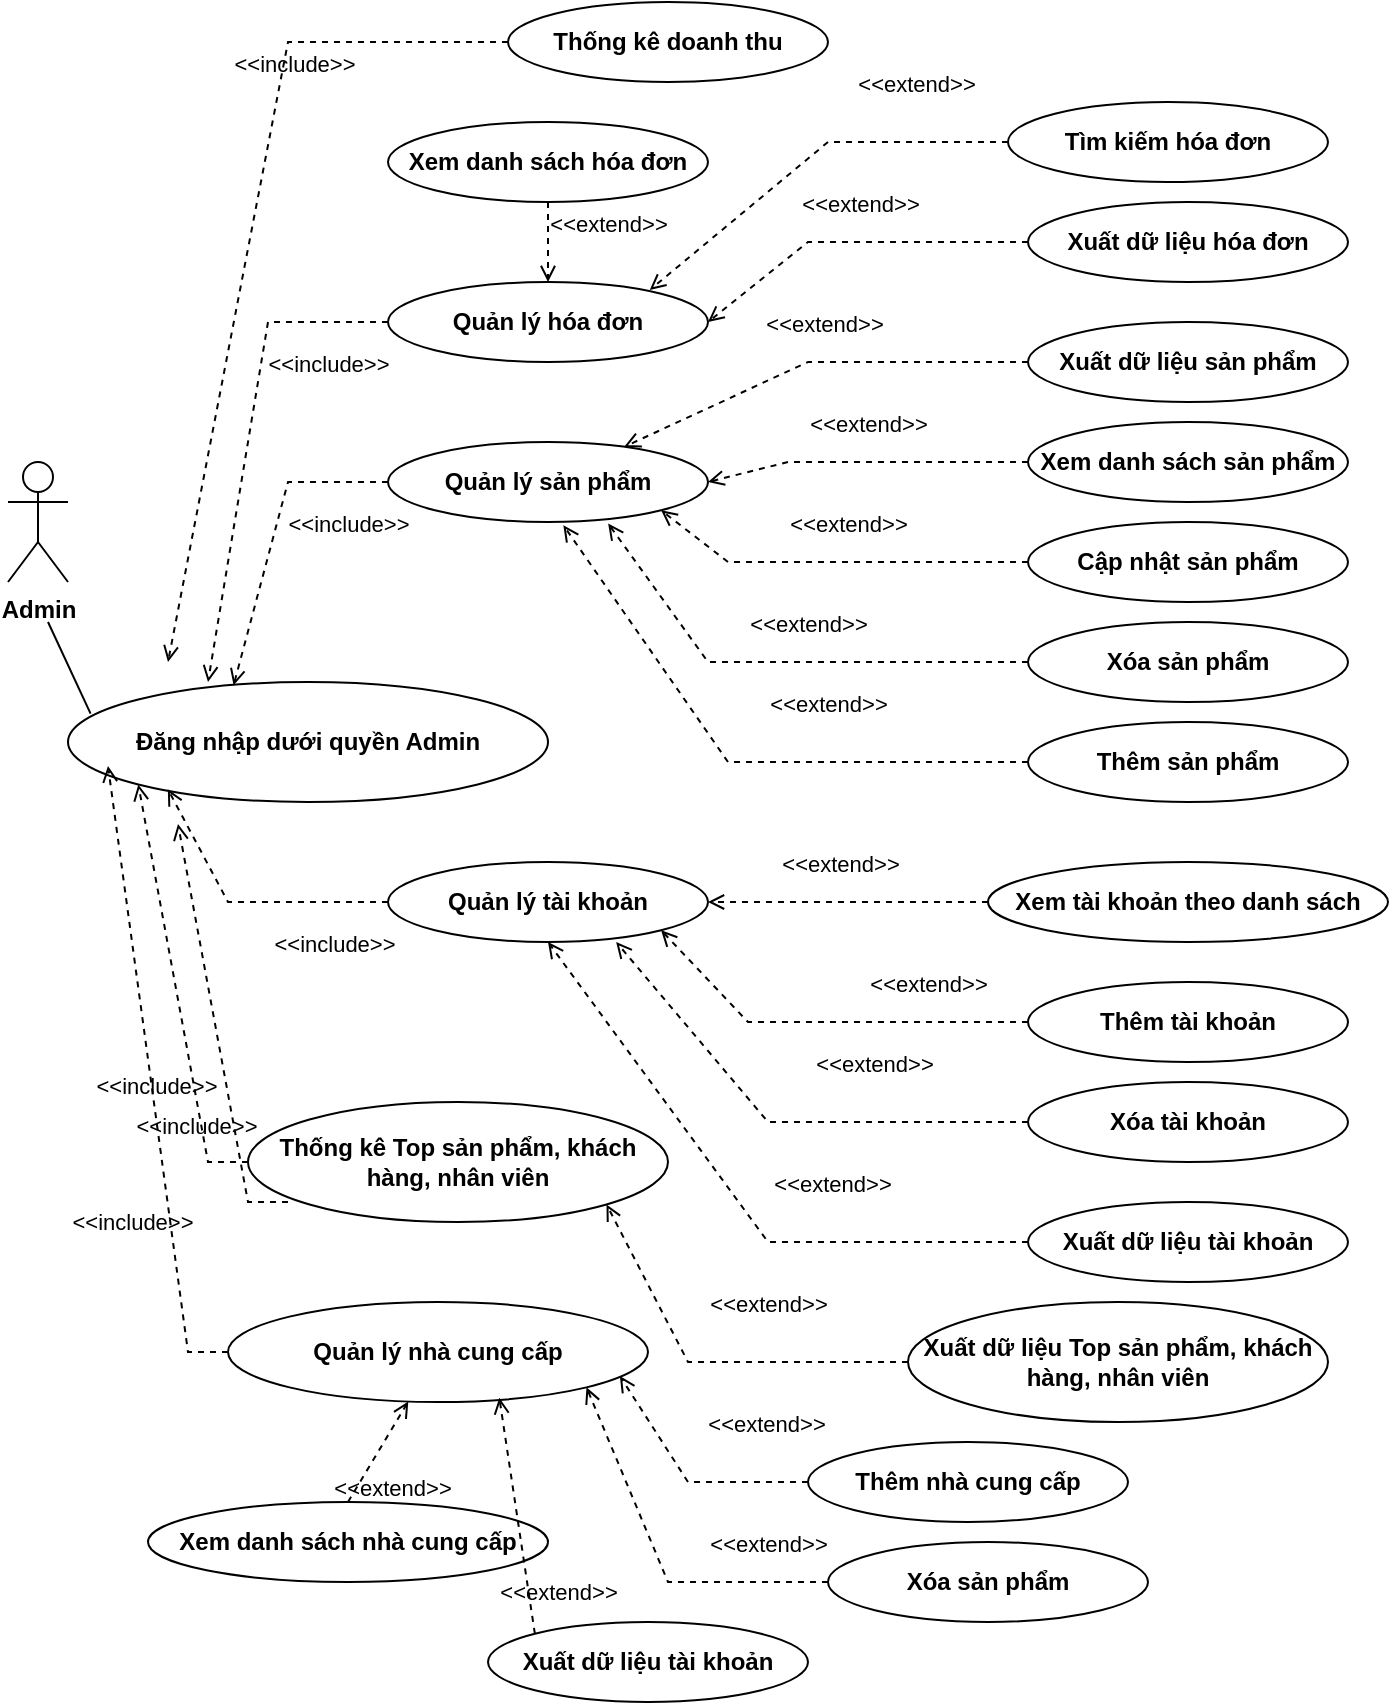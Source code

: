 <mxfile version="21.4.0" type="device">
  <diagram name="Page-1" id="_bJBE1ez3kFCPR49lAYT">
    <mxGraphModel dx="1295" dy="758" grid="1" gridSize="10" guides="1" tooltips="1" connect="1" arrows="1" fold="1" page="1" pageScale="1" pageWidth="850" pageHeight="1100" math="0" shadow="0">
      <root>
        <mxCell id="0" />
        <mxCell id="1" parent="0" />
        <mxCell id="AV-H8MOa8y1JzyoUnfCQ-1" value="Admin" style="shape=umlActor;verticalLabelPosition=bottom;verticalAlign=top;html=1;fontStyle=1;fillColor=none;" parent="1" vertex="1">
          <mxGeometry x="50" y="270" width="30" height="60" as="geometry" />
        </mxCell>
        <mxCell id="AV-H8MOa8y1JzyoUnfCQ-2" value="Đăng nhập dưới quyền Admin" style="ellipse;whiteSpace=wrap;html=1;fontStyle=1;fillColor=none;" parent="1" vertex="1">
          <mxGeometry x="80" y="380" width="240" height="60" as="geometry" />
        </mxCell>
        <mxCell id="AV-H8MOa8y1JzyoUnfCQ-3" value="Xem danh sách hóa đơn" style="ellipse;whiteSpace=wrap;html=1;fontStyle=1;fillColor=none;" parent="1" vertex="1">
          <mxGeometry x="240" y="100" width="160" height="40" as="geometry" />
        </mxCell>
        <mxCell id="AV-H8MOa8y1JzyoUnfCQ-4" value="Quản lý hóa đơn" style="ellipse;whiteSpace=wrap;html=1;fontStyle=1;fillColor=none;" parent="1" vertex="1">
          <mxGeometry x="240" y="180" width="160" height="40" as="geometry" />
        </mxCell>
        <mxCell id="AV-H8MOa8y1JzyoUnfCQ-5" value="Quản lý sản phẩm" style="ellipse;whiteSpace=wrap;html=1;fontStyle=1;fillColor=none;" parent="1" vertex="1">
          <mxGeometry x="240" y="260" width="160" height="40" as="geometry" />
        </mxCell>
        <mxCell id="AV-H8MOa8y1JzyoUnfCQ-6" value="Quản lý tài khoản" style="ellipse;whiteSpace=wrap;html=1;fontStyle=1;fillColor=none;" parent="1" vertex="1">
          <mxGeometry x="240" y="470" width="160" height="40" as="geometry" />
        </mxCell>
        <mxCell id="AV-H8MOa8y1JzyoUnfCQ-7" value="Thống kê Top sản phẩm, khách hàng, nhân viên" style="ellipse;whiteSpace=wrap;html=1;fontStyle=1;fillColor=none;" parent="1" vertex="1">
          <mxGeometry x="170" y="590" width="210" height="60" as="geometry" />
        </mxCell>
        <mxCell id="AV-H8MOa8y1JzyoUnfCQ-8" value="Tìm kiếm hóa đơn" style="ellipse;whiteSpace=wrap;html=1;fontStyle=1;fillColor=none;" parent="1" vertex="1">
          <mxGeometry x="550" y="90" width="160" height="40" as="geometry" />
        </mxCell>
        <mxCell id="AV-H8MOa8y1JzyoUnfCQ-10" value="Xuất dữ liệu hóa đơn" style="ellipse;whiteSpace=wrap;html=1;fontStyle=1;fillColor=none;" parent="1" vertex="1">
          <mxGeometry x="560" y="140" width="160" height="40" as="geometry" />
        </mxCell>
        <mxCell id="AV-H8MOa8y1JzyoUnfCQ-11" value="Xem danh sách sản phẩm" style="ellipse;whiteSpace=wrap;html=1;fontStyle=1;fillColor=none;" parent="1" vertex="1">
          <mxGeometry x="560" y="250" width="160" height="40" as="geometry" />
        </mxCell>
        <mxCell id="AV-H8MOa8y1JzyoUnfCQ-12" value="Cập nhật sản phẩm" style="ellipse;whiteSpace=wrap;html=1;fontStyle=1;fillColor=none;" parent="1" vertex="1">
          <mxGeometry x="560" y="300" width="160" height="40" as="geometry" />
        </mxCell>
        <mxCell id="AV-H8MOa8y1JzyoUnfCQ-13" value="Xóa sản phẩm" style="ellipse;whiteSpace=wrap;html=1;fontStyle=1;fillColor=none;" parent="1" vertex="1">
          <mxGeometry x="560" y="350" width="160" height="40" as="geometry" />
        </mxCell>
        <mxCell id="AV-H8MOa8y1JzyoUnfCQ-14" value="Thêm sản phẩm" style="ellipse;whiteSpace=wrap;html=1;fontStyle=1;fillColor=none;" parent="1" vertex="1">
          <mxGeometry x="560" y="400" width="160" height="40" as="geometry" />
        </mxCell>
        <mxCell id="AV-H8MOa8y1JzyoUnfCQ-16" value="Xem tài khoản theo danh sách" style="ellipse;whiteSpace=wrap;html=1;fontStyle=1;fillColor=none;" parent="1" vertex="1">
          <mxGeometry x="540" y="470" width="200" height="40" as="geometry" />
        </mxCell>
        <mxCell id="AV-H8MOa8y1JzyoUnfCQ-18" value="Thêm tài khoản" style="ellipse;whiteSpace=wrap;html=1;fontStyle=1;fillColor=none;" parent="1" vertex="1">
          <mxGeometry x="560" y="530" width="160" height="40" as="geometry" />
        </mxCell>
        <mxCell id="AV-H8MOa8y1JzyoUnfCQ-19" value="Xóa tài khoản" style="ellipse;whiteSpace=wrap;html=1;fontStyle=1;fillColor=none;" parent="1" vertex="1">
          <mxGeometry x="560" y="580" width="160" height="40" as="geometry" />
        </mxCell>
        <mxCell id="AV-H8MOa8y1JzyoUnfCQ-20" value="" style="endArrow=none;html=1;rounded=0;entryX=0.047;entryY=0.263;entryDx=0;entryDy=0;fillColor=none;entryPerimeter=0;" parent="1" target="AV-H8MOa8y1JzyoUnfCQ-2" edge="1">
          <mxGeometry width="50" height="50" relative="1" as="geometry">
            <mxPoint x="70" y="350" as="sourcePoint" />
            <mxPoint x="260" y="260" as="targetPoint" />
          </mxGeometry>
        </mxCell>
        <mxCell id="AV-H8MOa8y1JzyoUnfCQ-21" value="&amp;lt;&amp;lt;include&amp;gt;&amp;gt;" style="html=1;verticalAlign=bottom;labelBackgroundColor=none;endArrow=open;endFill=0;dashed=1;rounded=0;exitX=0;exitY=0.5;exitDx=0;exitDy=0;entryX=0;entryY=1;entryDx=0;entryDy=0;fillColor=none;" parent="1" source="AV-H8MOa8y1JzyoUnfCQ-7" target="AV-H8MOa8y1JzyoUnfCQ-2" edge="1">
          <mxGeometry x="-0.498" y="20" width="160" relative="1" as="geometry">
            <mxPoint x="70" y="90" as="sourcePoint" />
            <mxPoint x="230" y="90" as="targetPoint" />
            <Array as="points">
              <mxPoint x="150" y="620" />
            </Array>
            <mxPoint as="offset" />
          </mxGeometry>
        </mxCell>
        <mxCell id="AV-H8MOa8y1JzyoUnfCQ-22" value="&amp;lt;&amp;lt;include&amp;gt;&amp;gt;" style="html=1;verticalAlign=bottom;labelBackgroundColor=none;endArrow=open;endFill=0;dashed=1;rounded=0;entryX=0.208;entryY=0.893;entryDx=0;entryDy=0;exitX=0;exitY=0.5;exitDx=0;exitDy=0;entryPerimeter=0;fillColor=none;" parent="1" source="AV-H8MOa8y1JzyoUnfCQ-6" target="AV-H8MOa8y1JzyoUnfCQ-2" edge="1">
          <mxGeometry x="-0.619" y="30" width="160" relative="1" as="geometry">
            <mxPoint x="230" y="470" as="sourcePoint" />
            <mxPoint x="390" y="470" as="targetPoint" />
            <Array as="points">
              <mxPoint x="160" y="490" />
            </Array>
            <mxPoint as="offset" />
          </mxGeometry>
        </mxCell>
        <mxCell id="AV-H8MOa8y1JzyoUnfCQ-23" value="&amp;lt;&amp;lt;include&amp;gt;&amp;gt;" style="html=1;verticalAlign=bottom;labelBackgroundColor=none;endArrow=open;endFill=0;dashed=1;rounded=0;entryX=0.345;entryY=0.027;entryDx=0;entryDy=0;entryPerimeter=0;exitX=0;exitY=0.5;exitDx=0;exitDy=0;fillColor=none;" parent="1" source="AV-H8MOa8y1JzyoUnfCQ-5" target="AV-H8MOa8y1JzyoUnfCQ-2" edge="1">
          <mxGeometry x="-0.742" y="30" width="160" relative="1" as="geometry">
            <mxPoint x="70" y="200" as="sourcePoint" />
            <mxPoint x="230" y="200" as="targetPoint" />
            <Array as="points">
              <mxPoint x="190" y="280" />
            </Array>
            <mxPoint as="offset" />
          </mxGeometry>
        </mxCell>
        <mxCell id="AV-H8MOa8y1JzyoUnfCQ-24" value="&amp;lt;&amp;lt;include&amp;gt;&amp;gt;" style="html=1;verticalAlign=bottom;labelBackgroundColor=none;endArrow=open;endFill=0;dashed=1;rounded=0;exitX=0;exitY=0.5;exitDx=0;exitDy=0;fillColor=none;" parent="1" source="AV-H8MOa8y1JzyoUnfCQ-4" edge="1">
          <mxGeometry x="-0.753" y="30" width="160" relative="1" as="geometry">
            <mxPoint x="130" y="140" as="sourcePoint" />
            <mxPoint x="150" y="380" as="targetPoint" />
            <Array as="points">
              <mxPoint x="180" y="200" />
            </Array>
            <mxPoint as="offset" />
          </mxGeometry>
        </mxCell>
        <mxCell id="AV-H8MOa8y1JzyoUnfCQ-25" value="&amp;lt;&amp;lt;extend&amp;gt;&amp;gt;" style="html=1;verticalAlign=bottom;labelBackgroundColor=none;endArrow=open;endFill=0;dashed=1;rounded=0;exitX=0.5;exitY=1;exitDx=0;exitDy=0;entryX=0.5;entryY=0;entryDx=0;entryDy=0;fillColor=none;" parent="1" source="AV-H8MOa8y1JzyoUnfCQ-3" target="AV-H8MOa8y1JzyoUnfCQ-4" edge="1">
          <mxGeometry y="30" width="160" relative="1" as="geometry">
            <mxPoint x="420" y="140" as="sourcePoint" />
            <mxPoint x="580" y="140" as="targetPoint" />
            <mxPoint as="offset" />
          </mxGeometry>
        </mxCell>
        <mxCell id="AV-H8MOa8y1JzyoUnfCQ-26" value="&amp;lt;&amp;lt;extend&amp;gt;&amp;gt;" style="html=1;verticalAlign=bottom;labelBackgroundColor=none;endArrow=open;endFill=0;dashed=1;rounded=0;exitX=0;exitY=0.5;exitDx=0;exitDy=0;entryX=0.818;entryY=0.1;entryDx=0;entryDy=0;entryPerimeter=0;fillColor=none;" parent="1" source="AV-H8MOa8y1JzyoUnfCQ-8" target="AV-H8MOa8y1JzyoUnfCQ-4" edge="1">
          <mxGeometry x="-0.554" y="-20" width="160" relative="1" as="geometry">
            <mxPoint x="390" y="200" as="sourcePoint" />
            <mxPoint x="550" y="200" as="targetPoint" />
            <Array as="points">
              <mxPoint x="460" y="110" />
            </Array>
            <mxPoint as="offset" />
          </mxGeometry>
        </mxCell>
        <mxCell id="AV-H8MOa8y1JzyoUnfCQ-29" value="&amp;lt;&amp;lt;extend&amp;gt;&amp;gt;" style="html=1;verticalAlign=bottom;labelBackgroundColor=none;endArrow=open;endFill=0;dashed=1;rounded=0;exitX=0;exitY=0.5;exitDx=0;exitDy=0;entryX=1;entryY=0.5;entryDx=0;entryDy=0;fillColor=none;" parent="1" source="AV-H8MOa8y1JzyoUnfCQ-10" target="AV-H8MOa8y1JzyoUnfCQ-4" edge="1">
          <mxGeometry x="-0.036" y="-10" width="160" relative="1" as="geometry">
            <mxPoint x="400" y="220" as="sourcePoint" />
            <mxPoint x="560" y="220" as="targetPoint" />
            <Array as="points">
              <mxPoint x="450" y="160" />
            </Array>
            <mxPoint as="offset" />
          </mxGeometry>
        </mxCell>
        <mxCell id="AV-H8MOa8y1JzyoUnfCQ-30" value="&amp;lt;&amp;lt;extend&amp;gt;&amp;gt;" style="html=1;verticalAlign=bottom;labelBackgroundColor=none;endArrow=open;endFill=0;dashed=1;rounded=0;exitX=0;exitY=0.5;exitDx=0;exitDy=0;entryX=1;entryY=0.5;entryDx=0;entryDy=0;fillColor=none;" parent="1" source="AV-H8MOa8y1JzyoUnfCQ-11" target="AV-H8MOa8y1JzyoUnfCQ-5" edge="1">
          <mxGeometry x="-0.008" y="-10" width="160" relative="1" as="geometry">
            <mxPoint x="380" y="320" as="sourcePoint" />
            <mxPoint x="540" y="320" as="targetPoint" />
            <Array as="points">
              <mxPoint x="440" y="270" />
            </Array>
            <mxPoint as="offset" />
          </mxGeometry>
        </mxCell>
        <mxCell id="AV-H8MOa8y1JzyoUnfCQ-31" value="&amp;lt;&amp;lt;extend&amp;gt;&amp;gt;" style="html=1;verticalAlign=bottom;labelBackgroundColor=none;endArrow=open;endFill=0;dashed=1;rounded=0;entryX=1;entryY=1;entryDx=0;entryDy=0;exitX=0;exitY=0.5;exitDx=0;exitDy=0;fillColor=none;" parent="1" source="AV-H8MOa8y1JzyoUnfCQ-12" target="AV-H8MOa8y1JzyoUnfCQ-5" edge="1">
          <mxGeometry x="-0.064" y="-10" width="160" relative="1" as="geometry">
            <mxPoint x="430" y="310" as="sourcePoint" />
            <mxPoint x="590" y="310" as="targetPoint" />
            <Array as="points">
              <mxPoint x="410" y="320" />
            </Array>
            <mxPoint as="offset" />
          </mxGeometry>
        </mxCell>
        <mxCell id="AV-H8MOa8y1JzyoUnfCQ-32" value="&amp;lt;&amp;lt;extend&amp;gt;&amp;gt;" style="html=1;verticalAlign=bottom;labelBackgroundColor=none;endArrow=open;endFill=0;dashed=1;rounded=0;exitX=0;exitY=0.5;exitDx=0;exitDy=0;entryX=0.688;entryY=1.02;entryDx=0;entryDy=0;entryPerimeter=0;fillColor=none;" parent="1" source="AV-H8MOa8y1JzyoUnfCQ-13" target="AV-H8MOa8y1JzyoUnfCQ-5" edge="1">
          <mxGeometry x="-0.103" y="-10" width="160" relative="1" as="geometry">
            <mxPoint x="410" y="350" as="sourcePoint" />
            <mxPoint x="570" y="350" as="targetPoint" />
            <Array as="points">
              <mxPoint x="400" y="370" />
            </Array>
            <mxPoint as="offset" />
          </mxGeometry>
        </mxCell>
        <mxCell id="AV-H8MOa8y1JzyoUnfCQ-33" value="&amp;lt;&amp;lt;extend&amp;gt;&amp;gt;" style="html=1;verticalAlign=bottom;labelBackgroundColor=none;endArrow=open;endFill=0;dashed=1;rounded=0;entryX=0.548;entryY=1.04;entryDx=0;entryDy=0;entryPerimeter=0;exitX=0;exitY=0.5;exitDx=0;exitDy=0;fillColor=none;" parent="1" source="AV-H8MOa8y1JzyoUnfCQ-14" target="AV-H8MOa8y1JzyoUnfCQ-5" edge="1">
          <mxGeometry x="-0.32" y="-20" width="160" relative="1" as="geometry">
            <mxPoint x="410" y="410" as="sourcePoint" />
            <mxPoint x="570" y="410" as="targetPoint" />
            <Array as="points">
              <mxPoint x="410" y="420" />
            </Array>
            <mxPoint as="offset" />
          </mxGeometry>
        </mxCell>
        <mxCell id="AV-H8MOa8y1JzyoUnfCQ-34" value="&amp;lt;&amp;lt;extend&amp;gt;&amp;gt;" style="html=1;verticalAlign=bottom;labelBackgroundColor=none;endArrow=open;endFill=0;dashed=1;rounded=0;exitX=0;exitY=0.5;exitDx=0;exitDy=0;entryX=1;entryY=0.5;entryDx=0;entryDy=0;fillColor=none;" parent="1" source="AV-H8MOa8y1JzyoUnfCQ-16" target="AV-H8MOa8y1JzyoUnfCQ-6" edge="1">
          <mxGeometry x="0.055" y="-10" width="160" relative="1" as="geometry">
            <mxPoint x="410" y="480" as="sourcePoint" />
            <mxPoint x="570" y="480" as="targetPoint" />
            <Array as="points" />
            <mxPoint as="offset" />
          </mxGeometry>
        </mxCell>
        <mxCell id="AV-H8MOa8y1JzyoUnfCQ-36" value="&amp;lt;&amp;lt;extend&amp;gt;&amp;gt;" style="html=1;verticalAlign=bottom;labelBackgroundColor=none;endArrow=open;endFill=0;dashed=1;rounded=0;entryX=1;entryY=1;entryDx=0;entryDy=0;exitX=0;exitY=0.5;exitDx=0;exitDy=0;fillColor=none;" parent="1" source="AV-H8MOa8y1JzyoUnfCQ-18" target="AV-H8MOa8y1JzyoUnfCQ-6" edge="1">
          <mxGeometry x="-0.506" y="-10" width="160" relative="1" as="geometry">
            <mxPoint x="460" y="580" as="sourcePoint" />
            <mxPoint x="570" y="550" as="targetPoint" />
            <Array as="points">
              <mxPoint x="420" y="550" />
            </Array>
            <mxPoint as="offset" />
          </mxGeometry>
        </mxCell>
        <mxCell id="AV-H8MOa8y1JzyoUnfCQ-37" value="&amp;lt;&amp;lt;extend&amp;gt;&amp;gt;" style="html=1;verticalAlign=bottom;labelBackgroundColor=none;endArrow=open;endFill=0;dashed=1;rounded=0;entryX=0.713;entryY=1;entryDx=0;entryDy=0;entryPerimeter=0;exitX=0;exitY=0.5;exitDx=0;exitDy=0;fillColor=none;" parent="1" source="AV-H8MOa8y1JzyoUnfCQ-19" target="AV-H8MOa8y1JzyoUnfCQ-6" edge="1">
          <mxGeometry x="-0.377" y="-20" width="160" relative="1" as="geometry">
            <mxPoint x="400" y="670" as="sourcePoint" />
            <mxPoint x="560" y="670" as="targetPoint" />
            <Array as="points">
              <mxPoint x="430" y="600" />
            </Array>
            <mxPoint as="offset" />
          </mxGeometry>
        </mxCell>
        <mxCell id="MPR_dnVbgcJIMktKGhZn-1" value="Xuất dữ liệu tài khoản" style="ellipse;whiteSpace=wrap;html=1;fontStyle=1;fillColor=none;" vertex="1" parent="1">
          <mxGeometry x="560" y="640" width="160" height="40" as="geometry" />
        </mxCell>
        <mxCell id="MPR_dnVbgcJIMktKGhZn-2" value="&amp;lt;&amp;lt;extend&amp;gt;&amp;gt;" style="html=1;verticalAlign=bottom;labelBackgroundColor=none;endArrow=open;endFill=0;dashed=1;rounded=0;entryX=0.5;entryY=1;entryDx=0;entryDy=0;exitX=0;exitY=0.5;exitDx=0;exitDy=0;fillColor=none;" edge="1" parent="1" source="MPR_dnVbgcJIMktKGhZn-1" target="AV-H8MOa8y1JzyoUnfCQ-6">
          <mxGeometry x="-0.377" y="-20" width="160" relative="1" as="geometry">
            <mxPoint x="560" y="680" as="sourcePoint" />
            <mxPoint x="354" y="570" as="targetPoint" />
            <Array as="points">
              <mxPoint x="430" y="660" />
            </Array>
            <mxPoint as="offset" />
          </mxGeometry>
        </mxCell>
        <mxCell id="MPR_dnVbgcJIMktKGhZn-5" value="Thống kê doanh thu" style="ellipse;whiteSpace=wrap;html=1;fontStyle=1;fillColor=none;" vertex="1" parent="1">
          <mxGeometry x="300" y="40" width="160" height="40" as="geometry" />
        </mxCell>
        <mxCell id="MPR_dnVbgcJIMktKGhZn-6" value="&amp;lt;&amp;lt;include&amp;gt;&amp;gt;" style="html=1;verticalAlign=bottom;labelBackgroundColor=none;endArrow=open;endFill=0;dashed=1;rounded=0;exitX=0;exitY=0.5;exitDx=0;exitDy=0;fillColor=none;" edge="1" parent="1" source="MPR_dnVbgcJIMktKGhZn-5">
          <mxGeometry x="-0.498" y="20" width="160" relative="1" as="geometry">
            <mxPoint x="240" y="-10" as="sourcePoint" />
            <mxPoint x="130" y="370" as="targetPoint" />
            <Array as="points">
              <mxPoint x="190" y="60" />
            </Array>
            <mxPoint as="offset" />
          </mxGeometry>
        </mxCell>
        <mxCell id="MPR_dnVbgcJIMktKGhZn-12" value="Xuất dữ liệu Top sản phẩm, khách hàng, nhân viên" style="ellipse;whiteSpace=wrap;html=1;fontStyle=1;fillColor=none;" vertex="1" parent="1">
          <mxGeometry x="500" y="690" width="210" height="60" as="geometry" />
        </mxCell>
        <mxCell id="MPR_dnVbgcJIMktKGhZn-13" value="&amp;lt;&amp;lt;extend&amp;gt;&amp;gt;" style="html=1;verticalAlign=bottom;labelBackgroundColor=none;endArrow=open;endFill=0;dashed=1;rounded=0;entryX=1;entryY=1;entryDx=0;entryDy=0;exitX=0;exitY=0.5;exitDx=0;exitDy=0;fillColor=none;" edge="1" parent="1" source="MPR_dnVbgcJIMktKGhZn-12" target="AV-H8MOa8y1JzyoUnfCQ-7">
          <mxGeometry x="-0.295" y="-20" width="160" relative="1" as="geometry">
            <mxPoint x="510" y="805" as="sourcePoint" />
            <mxPoint x="270" y="655" as="targetPoint" />
            <Array as="points">
              <mxPoint x="390" y="720" />
            </Array>
            <mxPoint as="offset" />
          </mxGeometry>
        </mxCell>
        <mxCell id="MPR_dnVbgcJIMktKGhZn-14" value="Quản lý nhà cung cấp" style="ellipse;whiteSpace=wrap;html=1;fontStyle=1;fillColor=none;" vertex="1" parent="1">
          <mxGeometry x="160" y="690" width="210" height="50" as="geometry" />
        </mxCell>
        <mxCell id="MPR_dnVbgcJIMktKGhZn-15" value="Thêm nhà cung cấp" style="ellipse;whiteSpace=wrap;html=1;fontStyle=1;fillColor=none;" vertex="1" parent="1">
          <mxGeometry x="450" y="760" width="160" height="40" as="geometry" />
        </mxCell>
        <mxCell id="MPR_dnVbgcJIMktKGhZn-16" value="Xóa sản phẩm" style="ellipse;whiteSpace=wrap;html=1;fontStyle=1;fillColor=none;" vertex="1" parent="1">
          <mxGeometry x="460" y="810" width="160" height="40" as="geometry" />
        </mxCell>
        <mxCell id="MPR_dnVbgcJIMktKGhZn-17" value="&amp;lt;&amp;lt;extend&amp;gt;&amp;gt;" style="html=1;verticalAlign=bottom;labelBackgroundColor=none;endArrow=open;endFill=0;dashed=1;rounded=0;entryX=0.933;entryY=0.74;entryDx=0;entryDy=0;exitX=0;exitY=0.5;exitDx=0;exitDy=0;fillColor=none;entryPerimeter=0;" edge="1" parent="1" source="MPR_dnVbgcJIMktKGhZn-15" target="MPR_dnVbgcJIMktKGhZn-14">
          <mxGeometry x="-0.662" y="-20" width="160" relative="1" as="geometry">
            <mxPoint x="481" y="834.5" as="sourcePoint" />
            <mxPoint x="360" y="745.5" as="targetPoint" />
            <Array as="points">
              <mxPoint x="390" y="780" />
            </Array>
            <mxPoint as="offset" />
          </mxGeometry>
        </mxCell>
        <mxCell id="MPR_dnVbgcJIMktKGhZn-18" value="&amp;lt;&amp;lt;extend&amp;gt;&amp;gt;" style="html=1;verticalAlign=bottom;labelBackgroundColor=none;endArrow=open;endFill=0;dashed=1;rounded=0;exitX=0;exitY=0.5;exitDx=0;exitDy=0;fillColor=none;entryX=1;entryY=1;entryDx=0;entryDy=0;" edge="1" parent="1" source="MPR_dnVbgcJIMktKGhZn-16" target="MPR_dnVbgcJIMktKGhZn-14">
          <mxGeometry x="-0.676" y="-10" width="160" relative="1" as="geometry">
            <mxPoint x="400" y="804.5" as="sourcePoint" />
            <mxPoint x="307" y="769" as="targetPoint" />
            <Array as="points">
              <mxPoint x="380" y="830" />
            </Array>
            <mxPoint as="offset" />
          </mxGeometry>
        </mxCell>
        <mxCell id="MPR_dnVbgcJIMktKGhZn-20" value="Xuất dữ liệu sản phẩm" style="ellipse;whiteSpace=wrap;html=1;fontStyle=1;fillColor=none;" vertex="1" parent="1">
          <mxGeometry x="560" y="200" width="160" height="40" as="geometry" />
        </mxCell>
        <mxCell id="MPR_dnVbgcJIMktKGhZn-21" value="&amp;lt;&amp;lt;extend&amp;gt;&amp;gt;" style="html=1;verticalAlign=bottom;labelBackgroundColor=none;endArrow=open;endFill=0;dashed=1;rounded=0;exitX=0;exitY=0.5;exitDx=0;exitDy=0;fillColor=none;" edge="1" parent="1" source="MPR_dnVbgcJIMktKGhZn-20" target="AV-H8MOa8y1JzyoUnfCQ-5">
          <mxGeometry x="-0.036" y="-10" width="160" relative="1" as="geometry">
            <mxPoint x="570" y="170" as="sourcePoint" />
            <mxPoint x="410" y="210" as="targetPoint" />
            <Array as="points">
              <mxPoint x="450" y="220" />
            </Array>
            <mxPoint as="offset" />
          </mxGeometry>
        </mxCell>
        <mxCell id="MPR_dnVbgcJIMktKGhZn-22" value="&amp;lt;&amp;lt;include&amp;gt;&amp;gt;" style="html=1;verticalAlign=bottom;labelBackgroundColor=none;endArrow=open;endFill=0;dashed=1;rounded=0;exitX=0;exitY=0.5;exitDx=0;exitDy=0;fillColor=none;" edge="1" parent="1" source="MPR_dnVbgcJIMktKGhZn-14">
          <mxGeometry x="-0.498" y="20" width="160" relative="1" as="geometry">
            <mxPoint x="145" y="609" as="sourcePoint" />
            <mxPoint x="100" y="422" as="targetPoint" />
            <Array as="points">
              <mxPoint x="140" y="715" />
            </Array>
            <mxPoint as="offset" />
          </mxGeometry>
        </mxCell>
        <mxCell id="MPR_dnVbgcJIMktKGhZn-23" value="&amp;lt;&amp;lt;include&amp;gt;&amp;gt;" style="html=1;verticalAlign=bottom;labelBackgroundColor=none;endArrow=open;endFill=0;dashed=1;rounded=0;exitX=0;exitY=0.5;exitDx=0;exitDy=0;entryX=0;entryY=1;entryDx=0;entryDy=0;fillColor=none;" edge="1" parent="1">
          <mxGeometry x="-0.498" y="20" width="160" relative="1" as="geometry">
            <mxPoint x="190" y="640" as="sourcePoint" />
            <mxPoint x="135" y="451" as="targetPoint" />
            <Array as="points">
              <mxPoint x="170" y="640" />
            </Array>
            <mxPoint as="offset" />
          </mxGeometry>
        </mxCell>
        <mxCell id="MPR_dnVbgcJIMktKGhZn-24" value="Xuất dữ liệu tài khoản" style="ellipse;whiteSpace=wrap;html=1;fontStyle=1;fillColor=none;" vertex="1" parent="1">
          <mxGeometry x="290" y="850" width="160" height="40" as="geometry" />
        </mxCell>
        <mxCell id="MPR_dnVbgcJIMktKGhZn-25" value="Xem danh sách nhà cung cấp" style="ellipse;whiteSpace=wrap;html=1;fontStyle=1;fillColor=none;" vertex="1" parent="1">
          <mxGeometry x="120" y="790" width="200" height="40" as="geometry" />
        </mxCell>
        <mxCell id="MPR_dnVbgcJIMktKGhZn-26" value="&amp;lt;&amp;lt;extend&amp;gt;&amp;gt;" style="html=1;verticalAlign=bottom;labelBackgroundColor=none;endArrow=open;endFill=0;dashed=1;rounded=0;exitX=0.5;exitY=0;exitDx=0;exitDy=0;fillColor=none;" edge="1" parent="1" source="MPR_dnVbgcJIMktKGhZn-25" target="MPR_dnVbgcJIMktKGhZn-14">
          <mxGeometry x="-0.662" y="-20" width="160" relative="1" as="geometry">
            <mxPoint x="385.5" y="837" as="sourcePoint" />
            <mxPoint x="264.5" y="740" as="targetPoint" />
            <Array as="points" />
            <mxPoint as="offset" />
          </mxGeometry>
        </mxCell>
        <mxCell id="MPR_dnVbgcJIMktKGhZn-27" value="&amp;lt;&amp;lt;extend&amp;gt;&amp;gt;" style="html=1;verticalAlign=bottom;labelBackgroundColor=none;endArrow=open;endFill=0;dashed=1;rounded=0;exitX=0;exitY=0;exitDx=0;exitDy=0;fillColor=none;entryX=0.646;entryY=0.957;entryDx=0;entryDy=0;entryPerimeter=0;" edge="1" parent="1" source="MPR_dnVbgcJIMktKGhZn-24" target="MPR_dnVbgcJIMktKGhZn-14">
          <mxGeometry x="-0.827" y="-13" width="160" relative="1" as="geometry">
            <mxPoint x="411" y="847" as="sourcePoint" />
            <mxPoint x="290" y="750" as="targetPoint" />
            <Array as="points" />
            <mxPoint as="offset" />
          </mxGeometry>
        </mxCell>
      </root>
    </mxGraphModel>
  </diagram>
</mxfile>
